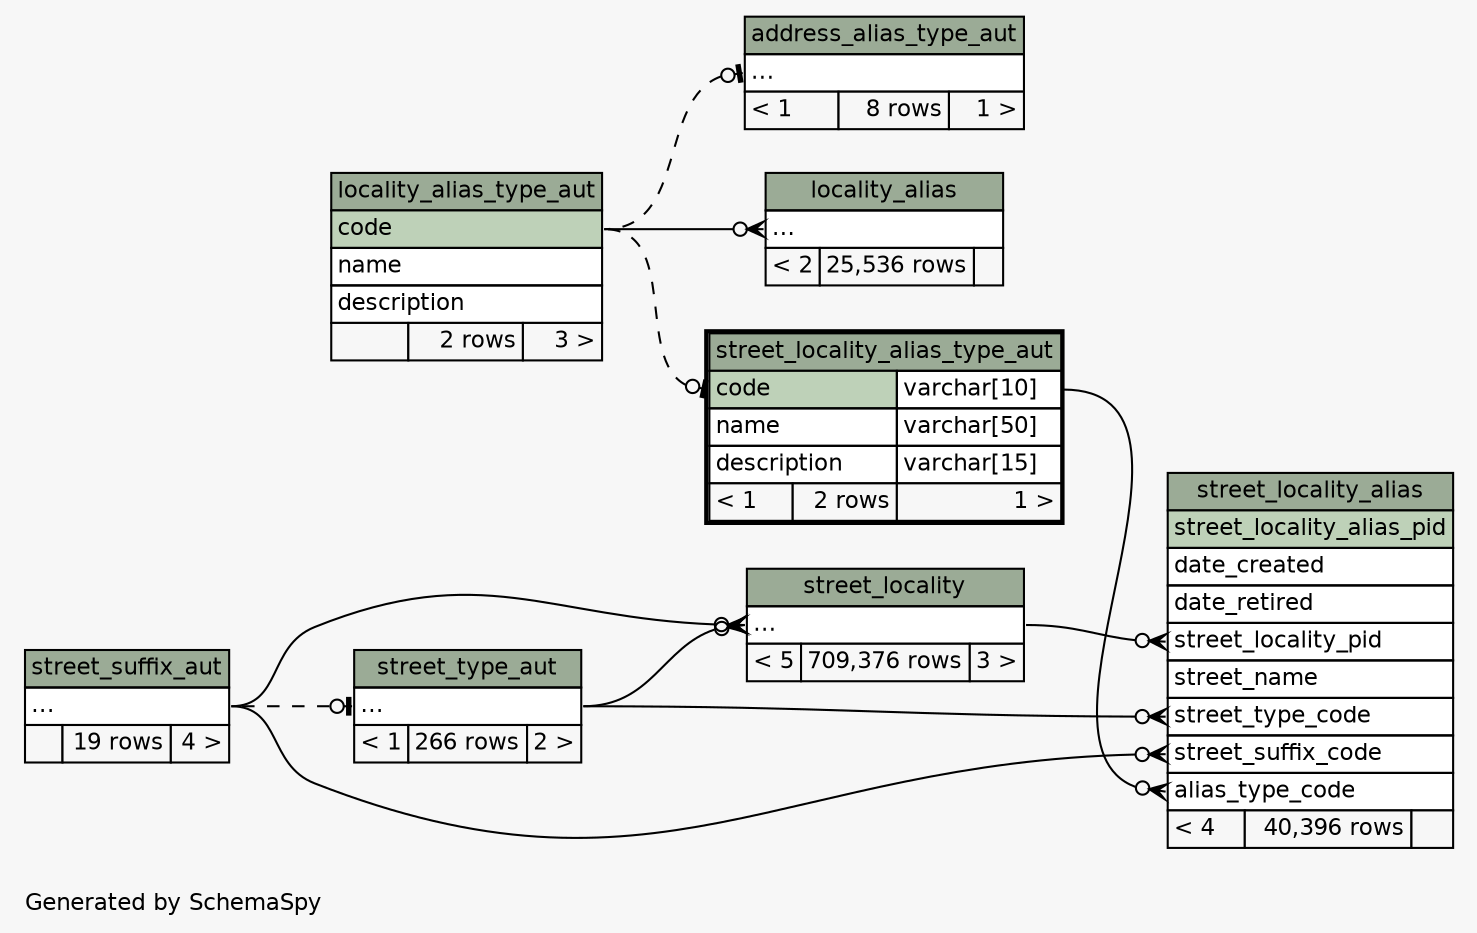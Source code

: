 // dot 2.40.1 on Linux 4.15.0-20-generic
// SchemaSpy rev 590
digraph "impliedTwoDegreesRelationshipsDiagram" {
  graph [
    rankdir="RL"
    bgcolor="#f7f7f7"
    label="\nGenerated by SchemaSpy"
    labeljust="l"
    nodesep="0.18"
    ranksep="0.46"
    fontname="Helvetica"
    fontsize="11"
  ];
  node [
    fontname="Helvetica"
    fontsize="11"
    shape="plaintext"
  ];
  edge [
    arrowsize="0.8"
  ];
  "address_alias_type_aut":"elipses":w -> "locality_alias_type_aut":"code":e [arrowhead=none dir=back arrowtail=teeodot style=dashed];
  "locality_alias":"elipses":w -> "locality_alias_type_aut":"code":e [arrowhead=none dir=back arrowtail=crowodot];
  "street_locality":"elipses":w -> "street_suffix_aut":"elipses":e [arrowhead=none dir=back arrowtail=crowodot];
  "street_locality":"elipses":w -> "street_type_aut":"elipses":e [arrowhead=none dir=back arrowtail=crowodot];
  "street_locality_alias":"alias_type_code":w -> "street_locality_alias_type_aut":"code.type":e [arrowhead=none dir=back arrowtail=crowodot];
  "street_locality_alias":"street_locality_pid":w -> "street_locality":"elipses":e [arrowhead=none dir=back arrowtail=crowodot];
  "street_locality_alias":"street_suffix_code":w -> "street_suffix_aut":"elipses":e [arrowhead=none dir=back arrowtail=crowodot];
  "street_locality_alias":"street_type_code":w -> "street_type_aut":"elipses":e [arrowhead=none dir=back arrowtail=crowodot];
  "street_locality_alias_type_aut":"code":w -> "locality_alias_type_aut":"code":e [arrowhead=none dir=back arrowtail=teeodot style=dashed];
  "street_type_aut":"elipses":w -> "street_suffix_aut":"elipses":e [arrowhead=none dir=back arrowtail=teeodot style=dashed];
  "address_alias_type_aut" [
    label=<
    <TABLE BORDER="0" CELLBORDER="1" CELLSPACING="0" BGCOLOR="#ffffff">
      <TR><TD COLSPAN="3" BGCOLOR="#9bab96" ALIGN="CENTER">address_alias_type_aut</TD></TR>
      <TR><TD PORT="elipses" COLSPAN="3" ALIGN="LEFT">...</TD></TR>
      <TR><TD ALIGN="LEFT" BGCOLOR="#f7f7f7">&lt; 1</TD><TD ALIGN="RIGHT" BGCOLOR="#f7f7f7">8 rows</TD><TD ALIGN="RIGHT" BGCOLOR="#f7f7f7">1 &gt;</TD></TR>
    </TABLE>>
    URL="address_alias_type_aut.html"
    tooltip="address_alias_type_aut"
  ];
  "locality_alias" [
    label=<
    <TABLE BORDER="0" CELLBORDER="1" CELLSPACING="0" BGCOLOR="#ffffff">
      <TR><TD COLSPAN="3" BGCOLOR="#9bab96" ALIGN="CENTER">locality_alias</TD></TR>
      <TR><TD PORT="elipses" COLSPAN="3" ALIGN="LEFT">...</TD></TR>
      <TR><TD ALIGN="LEFT" BGCOLOR="#f7f7f7">&lt; 2</TD><TD ALIGN="RIGHT" BGCOLOR="#f7f7f7">25,536 rows</TD><TD ALIGN="RIGHT" BGCOLOR="#f7f7f7">  </TD></TR>
    </TABLE>>
    URL="locality_alias.html"
    tooltip="locality_alias"
  ];
  "locality_alias_type_aut" [
    label=<
    <TABLE BORDER="0" CELLBORDER="1" CELLSPACING="0" BGCOLOR="#ffffff">
      <TR><TD COLSPAN="3" BGCOLOR="#9bab96" ALIGN="CENTER">locality_alias_type_aut</TD></TR>
      <TR><TD PORT="code" COLSPAN="3" BGCOLOR="#bed1b8" ALIGN="LEFT">code</TD></TR>
      <TR><TD PORT="name" COLSPAN="3" ALIGN="LEFT">name</TD></TR>
      <TR><TD PORT="description" COLSPAN="3" ALIGN="LEFT">description</TD></TR>
      <TR><TD ALIGN="LEFT" BGCOLOR="#f7f7f7">  </TD><TD ALIGN="RIGHT" BGCOLOR="#f7f7f7">2 rows</TD><TD ALIGN="RIGHT" BGCOLOR="#f7f7f7">3 &gt;</TD></TR>
    </TABLE>>
    URL="locality_alias_type_aut.html"
    tooltip="locality_alias_type_aut"
  ];
  "street_locality" [
    label=<
    <TABLE BORDER="0" CELLBORDER="1" CELLSPACING="0" BGCOLOR="#ffffff">
      <TR><TD COLSPAN="3" BGCOLOR="#9bab96" ALIGN="CENTER">street_locality</TD></TR>
      <TR><TD PORT="elipses" COLSPAN="3" ALIGN="LEFT">...</TD></TR>
      <TR><TD ALIGN="LEFT" BGCOLOR="#f7f7f7">&lt; 5</TD><TD ALIGN="RIGHT" BGCOLOR="#f7f7f7">709,376 rows</TD><TD ALIGN="RIGHT" BGCOLOR="#f7f7f7">3 &gt;</TD></TR>
    </TABLE>>
    URL="street_locality.html"
    tooltip="street_locality"
  ];
  "street_locality_alias" [
    label=<
    <TABLE BORDER="0" CELLBORDER="1" CELLSPACING="0" BGCOLOR="#ffffff">
      <TR><TD COLSPAN="3" BGCOLOR="#9bab96" ALIGN="CENTER">street_locality_alias</TD></TR>
      <TR><TD PORT="street_locality_alias_pid" COLSPAN="3" BGCOLOR="#bed1b8" ALIGN="LEFT">street_locality_alias_pid</TD></TR>
      <TR><TD PORT="date_created" COLSPAN="3" ALIGN="LEFT">date_created</TD></TR>
      <TR><TD PORT="date_retired" COLSPAN="3" ALIGN="LEFT">date_retired</TD></TR>
      <TR><TD PORT="street_locality_pid" COLSPAN="3" ALIGN="LEFT">street_locality_pid</TD></TR>
      <TR><TD PORT="street_name" COLSPAN="3" ALIGN="LEFT">street_name</TD></TR>
      <TR><TD PORT="street_type_code" COLSPAN="3" ALIGN="LEFT">street_type_code</TD></TR>
      <TR><TD PORT="street_suffix_code" COLSPAN="3" ALIGN="LEFT">street_suffix_code</TD></TR>
      <TR><TD PORT="alias_type_code" COLSPAN="3" ALIGN="LEFT">alias_type_code</TD></TR>
      <TR><TD ALIGN="LEFT" BGCOLOR="#f7f7f7">&lt; 4</TD><TD ALIGN="RIGHT" BGCOLOR="#f7f7f7">40,396 rows</TD><TD ALIGN="RIGHT" BGCOLOR="#f7f7f7">  </TD></TR>
    </TABLE>>
    URL="street_locality_alias.html"
    tooltip="street_locality_alias"
  ];
  "street_locality_alias_type_aut" [
    label=<
    <TABLE BORDER="2" CELLBORDER="1" CELLSPACING="0" BGCOLOR="#ffffff">
      <TR><TD COLSPAN="3" BGCOLOR="#9bab96" ALIGN="CENTER">street_locality_alias_type_aut</TD></TR>
      <TR><TD PORT="code" COLSPAN="2" BGCOLOR="#bed1b8" ALIGN="LEFT">code</TD><TD PORT="code.type" ALIGN="LEFT">varchar[10]</TD></TR>
      <TR><TD PORT="name" COLSPAN="2" ALIGN="LEFT">name</TD><TD PORT="name.type" ALIGN="LEFT">varchar[50]</TD></TR>
      <TR><TD PORT="description" COLSPAN="2" ALIGN="LEFT">description</TD><TD PORT="description.type" ALIGN="LEFT">varchar[15]</TD></TR>
      <TR><TD ALIGN="LEFT" BGCOLOR="#f7f7f7">&lt; 1</TD><TD ALIGN="RIGHT" BGCOLOR="#f7f7f7">2 rows</TD><TD ALIGN="RIGHT" BGCOLOR="#f7f7f7">1 &gt;</TD></TR>
    </TABLE>>
    URL="street_locality_alias_type_aut.html"
    tooltip="street_locality_alias_type_aut"
  ];
  "street_suffix_aut" [
    label=<
    <TABLE BORDER="0" CELLBORDER="1" CELLSPACING="0" BGCOLOR="#ffffff">
      <TR><TD COLSPAN="3" BGCOLOR="#9bab96" ALIGN="CENTER">street_suffix_aut</TD></TR>
      <TR><TD PORT="elipses" COLSPAN="3" ALIGN="LEFT">...</TD></TR>
      <TR><TD ALIGN="LEFT" BGCOLOR="#f7f7f7">  </TD><TD ALIGN="RIGHT" BGCOLOR="#f7f7f7">19 rows</TD><TD ALIGN="RIGHT" BGCOLOR="#f7f7f7">4 &gt;</TD></TR>
    </TABLE>>
    URL="street_suffix_aut.html"
    tooltip="street_suffix_aut"
  ];
  "street_type_aut" [
    label=<
    <TABLE BORDER="0" CELLBORDER="1" CELLSPACING="0" BGCOLOR="#ffffff">
      <TR><TD COLSPAN="3" BGCOLOR="#9bab96" ALIGN="CENTER">street_type_aut</TD></TR>
      <TR><TD PORT="elipses" COLSPAN="3" ALIGN="LEFT">...</TD></TR>
      <TR><TD ALIGN="LEFT" BGCOLOR="#f7f7f7">&lt; 1</TD><TD ALIGN="RIGHT" BGCOLOR="#f7f7f7">266 rows</TD><TD ALIGN="RIGHT" BGCOLOR="#f7f7f7">2 &gt;</TD></TR>
    </TABLE>>
    URL="street_type_aut.html"
    tooltip="street_type_aut"
  ];
}
